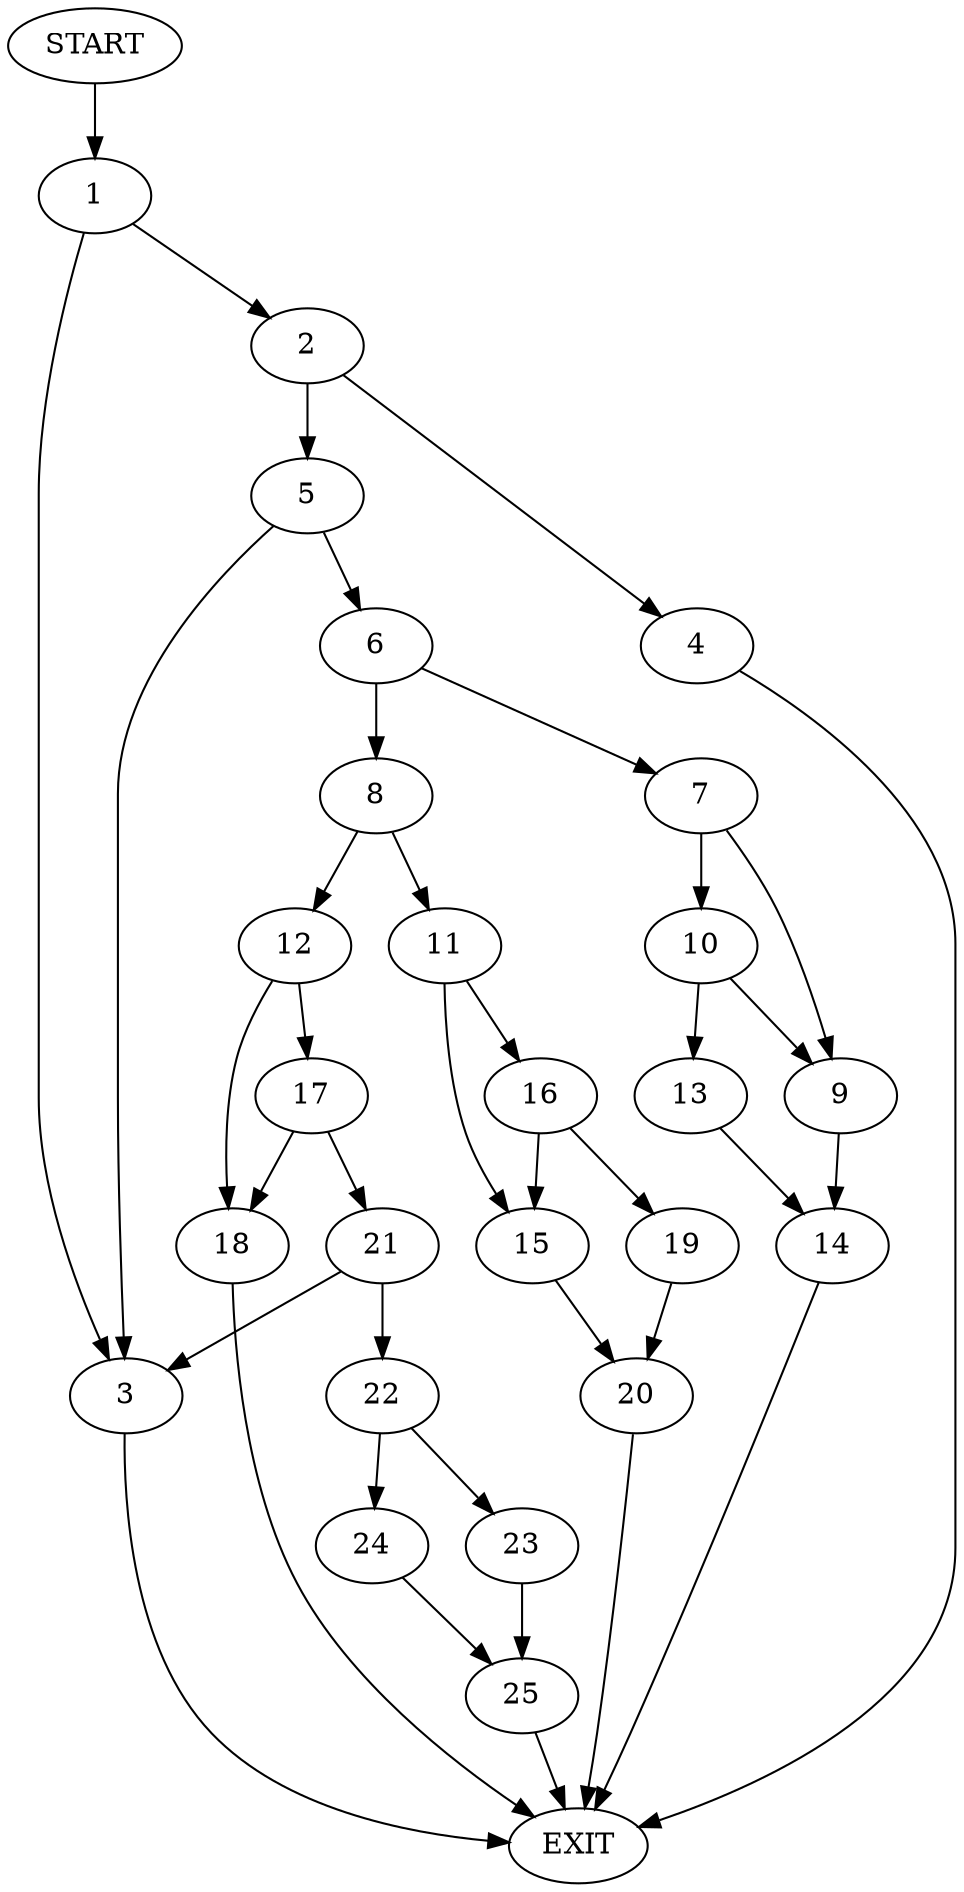 digraph {
0 [label="START"]
26 [label="EXIT"]
0 -> 1
1 -> 2
1 -> 3
3 -> 26
2 -> 4
2 -> 5
5 -> 6
5 -> 3
4 -> 26
6 -> 7
6 -> 8
7 -> 9
7 -> 10
8 -> 11
8 -> 12
10 -> 9
10 -> 13
9 -> 14
13 -> 14
14 -> 26
11 -> 15
11 -> 16
12 -> 17
12 -> 18
16 -> 19
16 -> 15
15 -> 20
19 -> 20
20 -> 26
18 -> 26
17 -> 21
17 -> 18
21 -> 22
21 -> 3
22 -> 23
22 -> 24
24 -> 25
23 -> 25
25 -> 26
}
